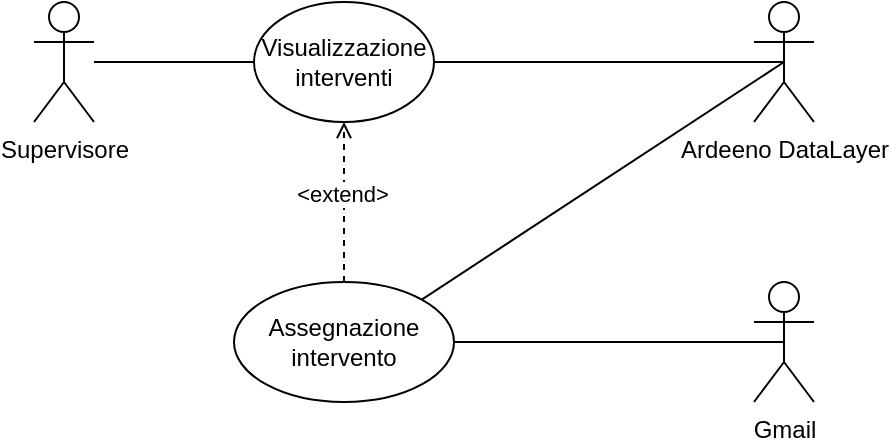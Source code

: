 <mxfile scale="3" border="0">
    <diagram id="R2lEEEUBdFMjLlhIrx00" name="Page-1">
        <mxGraphModel dx="570" dy="486" grid="1" gridSize="10" guides="1" tooltips="1" connect="1" arrows="1" fold="1" page="1" pageScale="1" pageWidth="827" pageHeight="1169" background="#FFFFFF" math="0" shadow="0" extFonts="Permanent Marker^https://fonts.googleapis.com/css?family=Permanent+Marker">
            <root>
                <mxCell id="0"/>
                <mxCell id="1" parent="0"/>
                <mxCell id="RJFD0Sm-HPqhG27CNGZm-1" value="&lt;div&gt;Supervisore&lt;/div&gt;" style="shape=umlActor;verticalLabelPosition=bottom;verticalAlign=top;html=1;outlineConnect=0;" parent="1" vertex="1">
                    <mxGeometry x="210" y="50" width="30" height="60" as="geometry"/>
                </mxCell>
                <mxCell id="RJFD0Sm-HPqhG27CNGZm-21" value="" style="rounded=0;jumpStyle=none;orthogonalLoop=1;jettySize=auto;html=1;strokeWidth=1;endArrow=none;endFill=0;" parent="1" source="RJFD0Sm-HPqhG27CNGZm-4" edge="1">
                    <mxGeometry relative="1" as="geometry">
                        <mxPoint x="240" y="80" as="targetPoint"/>
                    </mxGeometry>
                </mxCell>
                <mxCell id="RJFD0Sm-HPqhG27CNGZm-4" value="Visualizzazione&lt;br&gt;interventi" style="ellipse;whiteSpace=wrap;html=1;" parent="1" vertex="1">
                    <mxGeometry x="320" y="50" width="90" height="60" as="geometry"/>
                </mxCell>
                <mxCell id="RJFD0Sm-HPqhG27CNGZm-9" style="rounded=0;orthogonalLoop=1;jettySize=auto;html=1;exitX=0.5;exitY=0;exitDx=0;exitDy=0;endArrow=open;endFill=0;dashed=1;strokeWidth=1;jumpStyle=none;entryX=0.5;entryY=1;entryDx=0;entryDy=0;" parent="1" source="RJFD0Sm-HPqhG27CNGZm-5" target="RJFD0Sm-HPqhG27CNGZm-4" edge="1">
                    <mxGeometry relative="1" as="geometry">
                        <mxPoint x="390" y="140" as="targetPoint"/>
                    </mxGeometry>
                </mxCell>
                <mxCell id="RJFD0Sm-HPqhG27CNGZm-10" value="&amp;lt;extend&amp;gt;" style="edgeLabel;html=1;align=center;verticalAlign=middle;resizable=0;points=[];" parent="RJFD0Sm-HPqhG27CNGZm-9" vertex="1" connectable="0">
                    <mxGeometry x="0.109" y="1" relative="1" as="geometry">
                        <mxPoint as="offset"/>
                    </mxGeometry>
                </mxCell>
                <mxCell id="RJFD0Sm-HPqhG27CNGZm-22" style="rounded=0;jumpStyle=none;orthogonalLoop=1;jettySize=auto;html=1;exitX=1;exitY=0;exitDx=0;exitDy=0;strokeWidth=1;endArrow=none;endFill=0;entryX=0.5;entryY=0.5;entryDx=0;entryDy=0;entryPerimeter=0;" parent="1" source="RJFD0Sm-HPqhG27CNGZm-5" target="RJFD0Sm-HPqhG27CNGZm-6" edge="1">
                    <mxGeometry relative="1" as="geometry">
                        <mxPoint x="570" y="100" as="targetPoint"/>
                    </mxGeometry>
                </mxCell>
                <mxCell id="RJFD0Sm-HPqhG27CNGZm-5" value="Assegnazione intervento" style="ellipse;whiteSpace=wrap;html=1;" parent="1" vertex="1">
                    <mxGeometry x="310" y="190" width="110" height="60" as="geometry"/>
                </mxCell>
                <mxCell id="RJFD0Sm-HPqhG27CNGZm-8" style="rounded=0;orthogonalLoop=1;jettySize=auto;html=1;endArrow=none;endFill=0;entryX=1;entryY=0.5;entryDx=0;entryDy=0;exitX=0.5;exitY=0.5;exitDx=0;exitDy=0;exitPerimeter=0;" parent="1" source="RJFD0Sm-HPqhG27CNGZm-6" target="RJFD0Sm-HPqhG27CNGZm-4" edge="1">
                    <mxGeometry relative="1" as="geometry">
                        <mxPoint x="440" y="85" as="targetPoint"/>
                        <mxPoint x="560" y="80" as="sourcePoint"/>
                    </mxGeometry>
                </mxCell>
                <mxCell id="RJFD0Sm-HPqhG27CNGZm-6" value="Ardeeno DataLayer" style="shape=umlActor;verticalLabelPosition=bottom;verticalAlign=top;html=1;outlineConnect=0;" parent="1" vertex="1">
                    <mxGeometry x="570" y="50" width="30" height="60" as="geometry"/>
                </mxCell>
                <mxCell id="3" style="edgeStyle=none;html=1;exitX=0.5;exitY=0.5;exitDx=0;exitDy=0;exitPerimeter=0;entryX=1;entryY=0.5;entryDx=0;entryDy=0;endArrow=none;endFill=0;" edge="1" parent="1" source="2" target="RJFD0Sm-HPqhG27CNGZm-5">
                    <mxGeometry relative="1" as="geometry"/>
                </mxCell>
                <mxCell id="2" value="Gmail" style="shape=umlActor;verticalLabelPosition=bottom;verticalAlign=top;html=1;outlineConnect=0;" vertex="1" parent="1">
                    <mxGeometry x="570" y="190" width="30" height="60" as="geometry"/>
                </mxCell>
            </root>
        </mxGraphModel>
    </diagram>
</mxfile>